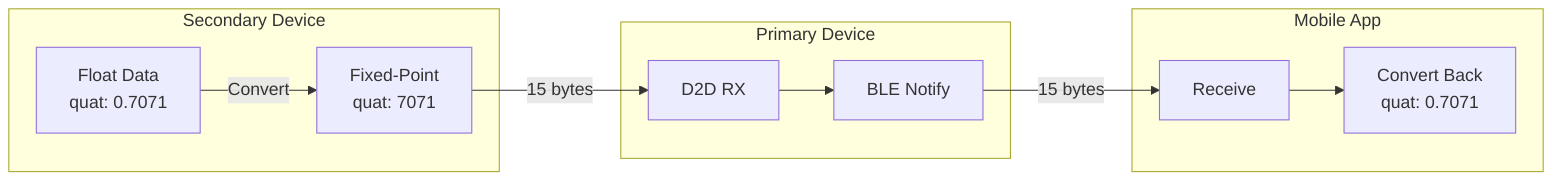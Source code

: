 graph LR
    subgraph "Secondary Device"
        A[Float Data<br/>quat: 0.7071]
        B[Fixed-Point<br/>quat: 7071]
    end
    
    subgraph "Primary Device"
        C[D2D RX]
        D[BLE Notify]
    end
    
    subgraph "Mobile App"
        E[Receive]
        F[Convert Back<br/>quat: 0.7071]
    end
    
    A -->|Convert| B
    B -->|15 bytes| C
    C --> D
    D -->|15 bytes| E
    E --> F